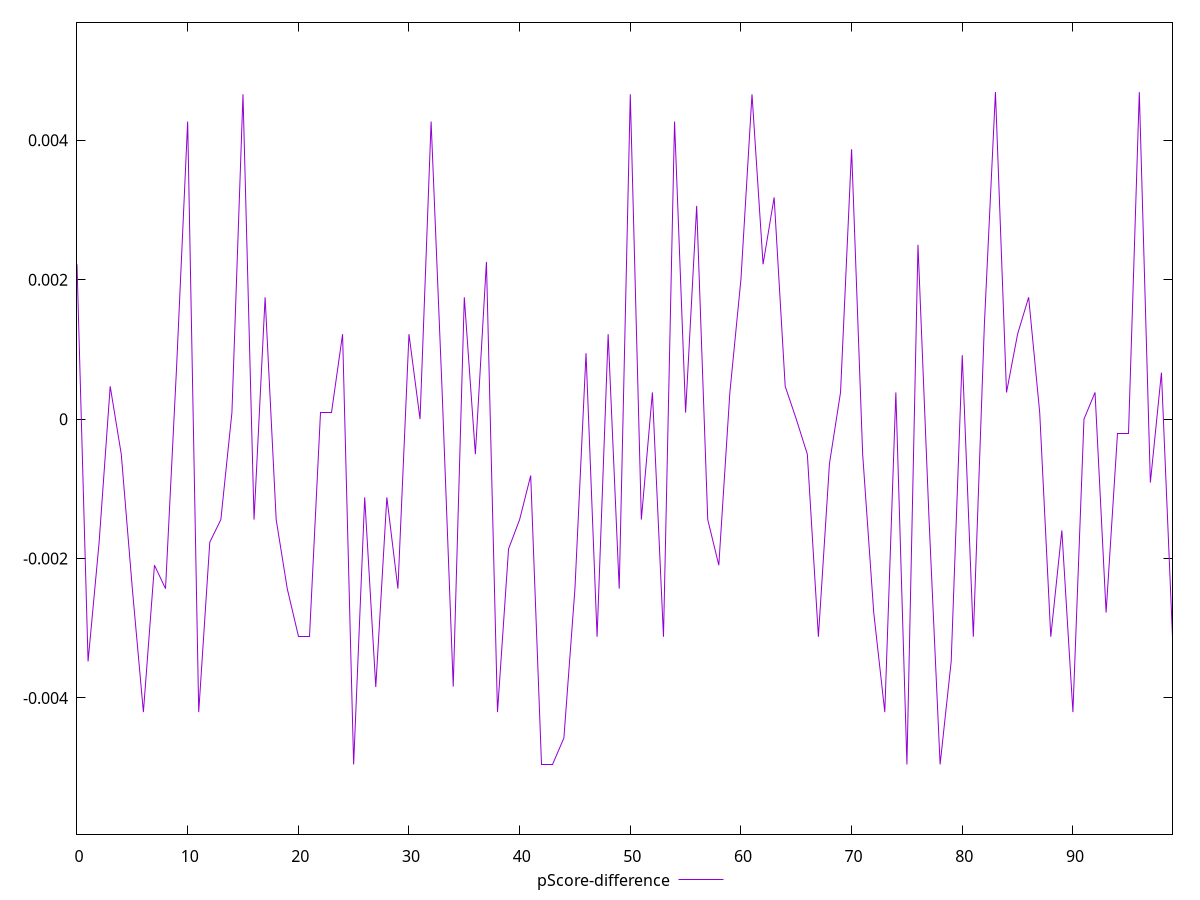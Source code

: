 reset

$pScoreDifference <<EOF
0 0.002222135241986667
1 -0.003476850122654307
2 -0.0017657428228097238
3 0.00047053485779768867
4 -0.0005031467585160376
5 -0.002432278121305087
6 -0.004203422427306203
7 -0.0020960465046748755
8 -0.002432278121305087
9 0.0007478784651513415
10 0.004270001822889169
11 -0.004203422427306203
12 -0.0017657428228099459
13 -0.0014413347338178006
14 0.00009346834985668462
15 0.004660887594568841
16 -0.0014413347338178006
17 0.001748215237071804
18 -0.0014413347338178006
19 -0.002432278121305087
20 -0.0031226499016276943
21 -0.0031226499016276943
22 0.00009346834985679564
23 0.0000934683498565736
24 0.0012188284592460352
25 -0.004954404027098902
26 -0.0011227889720678563
27 -0.00384424056065924
28 -0.0011227889720677453
29 -0.002432278121304976
30 0.0012188284592458132
31 0
32 0.004270001822889169
33 0.00038323366142622994
34 -0.0038370983929274516
35 0.001748215237071804
36 -0.0005031467585161487
37 0.0022558581456939564
38 -0.004203422427306092
39 -0.001862315014071969
40 -0.0014413347338178006
41 -0.000810071349692576
42 -0.004954404027099013
43 -0.004954404027099013
44 -0.004575849016267952
45 -0.002432278121305087
46 0.0009458736013543412
47 -0.0031226499016276943
48 0.0012188284592458132
49 -0.002432278121305087
50 0.00466088759456873
51 -0.0014413347338178006
52 0.00038323366142622994
53 -0.0031226499016276943
54 0.004270001822889169
55 0.00009346834985679564
56 0.003060053637794047
57 -0.0014413347338178006
58 -0.0020960465046748755
59 0.00038323366142622994
60 0.002004732732423742
61 0.004660887594568841
62 0.002222135241986667
63 0.003181691797100372
64 0.0004705348577977997
65 0
66 -0.0005031467585161487
67 -0.0031226499016278053
68 -0.0006382670716218453
69 0.00038323366142622994
70 0.00387291554960556
71 -0.0005031467585161487
72 -0.0027744690897684166
73 -0.004203422427306092
74 0.00038323366142622994
75 -0.004954404027099013
76 0.0025016364489318654
77 -0.0014413347338178006
78 -0.004954404027099013
79 -0.003476850122654529
80 0.0009179478950063213
81 -0.0031226499016276943
82 0.0013590082349759225
83 0.004693680011567003
84 0.00038323366142622994
85 0.0012188284592459242
86 0.001748215237071804
87 0.00009346834985668462
88 -0.0031226499016276943
89 -0.0015969813089241613
90 -0.004203422427306203
91 0
92 0.0003832336614261189
93 -0.0027744690897681945
94 -0.00020197917241771002
95 -0.00020197917241771002
96 0.00469139155808862
97 -0.0009099660182549929
98 0.0006673555235382489
99 -0.0031226499016278053
EOF

set key outside below
set xrange [0:99]
set yrange [-0.005954404027099013:0.005693680011567003]
set trange [-0.005954404027099013:0.005693680011567003]
set terminal svg size 640, 500 enhanced background rgb 'white'
set output "report_00011_2021-02-09T10:53:21.242Z/total-blocking-time/samples/pages+cached+noadtech/pScore-difference/values.svg"

plot $pScoreDifference title "pScore-difference" with line

reset
